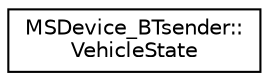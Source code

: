 digraph "Graphical Class Hierarchy"
{
  edge [fontname="Helvetica",fontsize="10",labelfontname="Helvetica",labelfontsize="10"];
  node [fontname="Helvetica",fontsize="10",shape=record];
  rankdir="LR";
  Node0 [label="MSDevice_BTsender::\lVehicleState",height=0.2,width=0.4,color="black", fillcolor="white", style="filled",URL="$d4/d8f/class_m_s_device___b_tsender_1_1_vehicle_state.html",tooltip="A single movement state of the vehicle. "];
}
